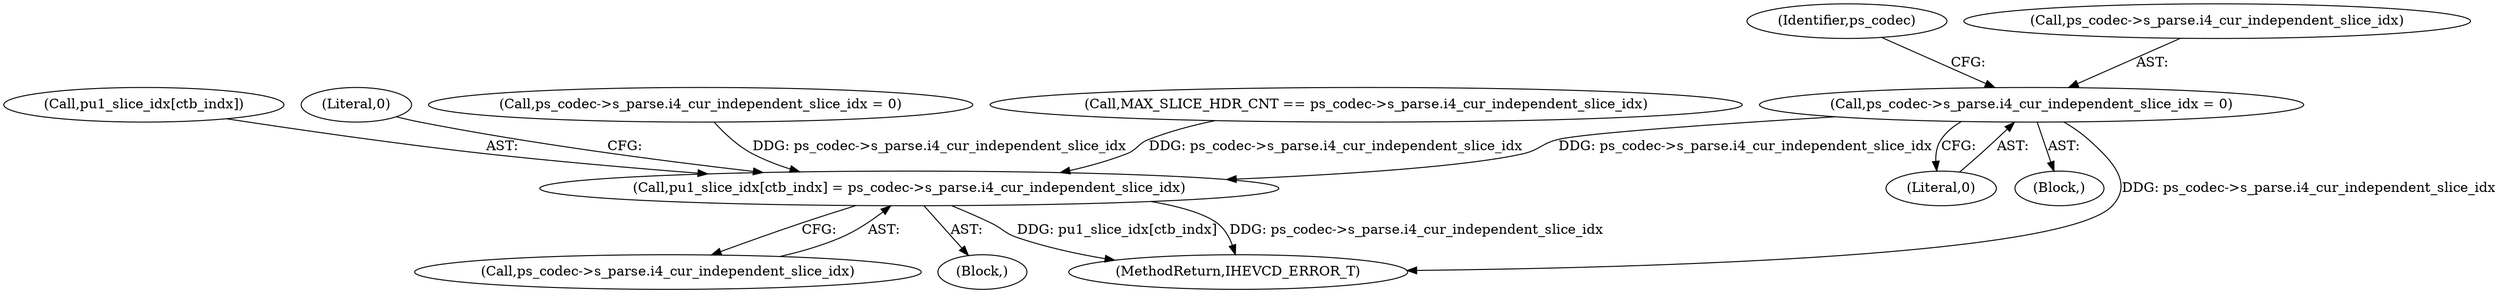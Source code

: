 digraph "0_Android_2b9fb0c2074d370a254b35e2489de2d94943578d@pointer" {
"1000535" [label="(Call,ps_codec->s_parse.i4_cur_independent_slice_idx = 0)"];
"1001771" [label="(Call,pu1_slice_idx[ctb_indx] = ps_codec->s_parse.i4_cur_independent_slice_idx)"];
"1000545" [label="(Identifier,ps_codec)"];
"1000535" [label="(Call,ps_codec->s_parse.i4_cur_independent_slice_idx = 0)"];
"1001775" [label="(Call,ps_codec->s_parse.i4_cur_independent_slice_idx)"];
"1000541" [label="(Literal,0)"];
"1001771" [label="(Call,pu1_slice_idx[ctb_indx] = ps_codec->s_parse.i4_cur_independent_slice_idx)"];
"1001772" [label="(Call,pu1_slice_idx[ctb_indx])"];
"1001762" [label="(Block,)"];
"1000505" [label="(Block,)"];
"1000536" [label="(Call,ps_codec->s_parse.i4_cur_independent_slice_idx)"];
"1001782" [label="(Literal,0)"];
"1005291" [label="(MethodReturn,IHEVCD_ERROR_T)"];
"1000287" [label="(Call,ps_codec->s_parse.i4_cur_independent_slice_idx = 0)"];
"1000280" [label="(Call,MAX_SLICE_HDR_CNT == ps_codec->s_parse.i4_cur_independent_slice_idx)"];
"1000535" -> "1000505"  [label="AST: "];
"1000535" -> "1000541"  [label="CFG: "];
"1000536" -> "1000535"  [label="AST: "];
"1000541" -> "1000535"  [label="AST: "];
"1000545" -> "1000535"  [label="CFG: "];
"1000535" -> "1005291"  [label="DDG: ps_codec->s_parse.i4_cur_independent_slice_idx"];
"1000535" -> "1001771"  [label="DDG: ps_codec->s_parse.i4_cur_independent_slice_idx"];
"1001771" -> "1001762"  [label="AST: "];
"1001771" -> "1001775"  [label="CFG: "];
"1001772" -> "1001771"  [label="AST: "];
"1001775" -> "1001771"  [label="AST: "];
"1001782" -> "1001771"  [label="CFG: "];
"1001771" -> "1005291"  [label="DDG: pu1_slice_idx[ctb_indx]"];
"1001771" -> "1005291"  [label="DDG: ps_codec->s_parse.i4_cur_independent_slice_idx"];
"1000280" -> "1001771"  [label="DDG: ps_codec->s_parse.i4_cur_independent_slice_idx"];
"1000287" -> "1001771"  [label="DDG: ps_codec->s_parse.i4_cur_independent_slice_idx"];
}
